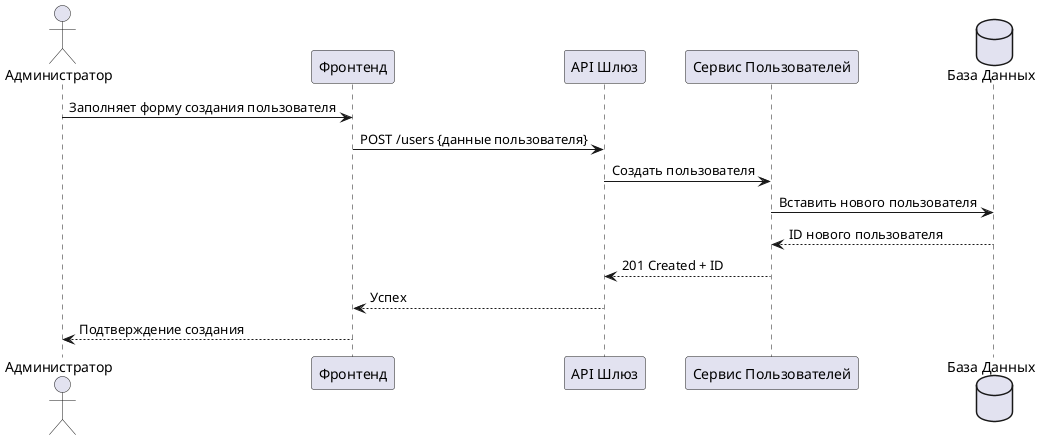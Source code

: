 @startuml ManageUsers 
actor Администратор
participant "Фронтенд" as FE
participant "API Шлюз" as API
participant "Сервис Пользователей" as UserService
database "База Данных" as DB

Администратор -> FE: Заполняет форму создания пользователя
FE -> API: POST /users {данные пользователя}
API -> UserService: Создать пользователя
UserService -> DB: Вставить нового пользователя
DB --> UserService: ID нового пользователя
UserService --> API: 201 Created + ID
API --> FE: Успех
FE --> Администратор: Подтверждение создания
@enduml